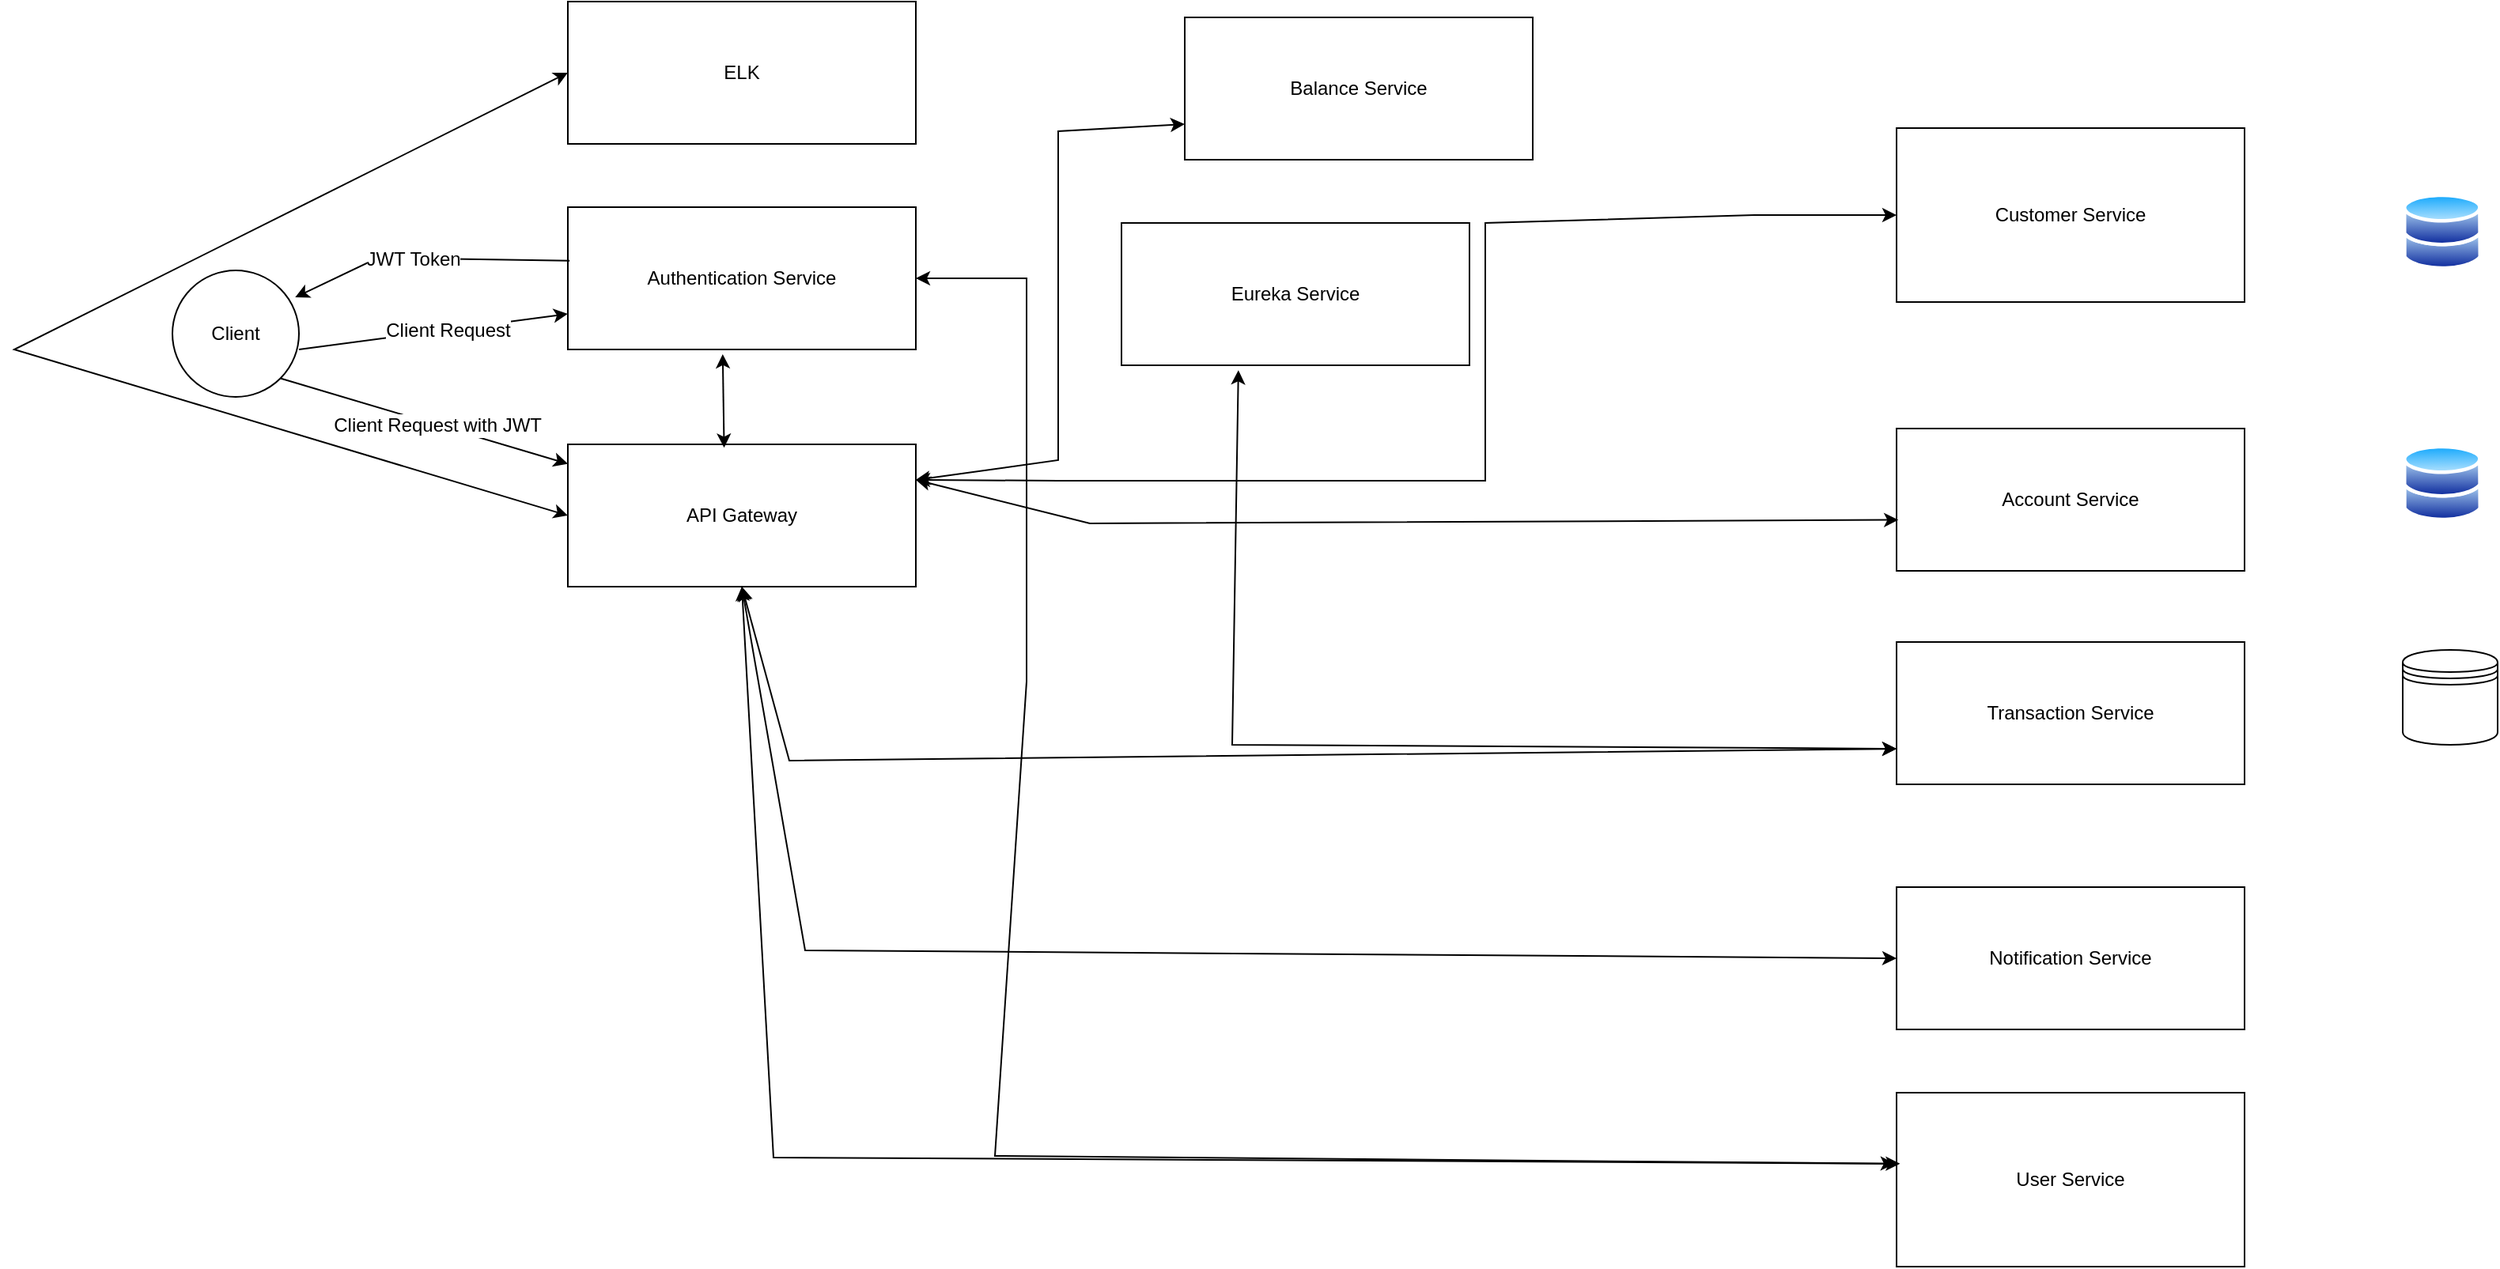 <mxfile version="21.3.8" type="github">
  <diagram name="Page-1" id="5f0bae14-7c28-e335-631c-24af17079c00">
    <mxGraphModel dx="1050" dy="538" grid="1" gridSize="10" guides="1" tooltips="1" connect="1" arrows="1" fold="1" page="1" pageScale="1" pageWidth="1600" pageHeight="900" background="none" math="0" shadow="0">
      <root>
        <mxCell id="0" />
        <mxCell id="1" parent="0" />
        <mxCell id="YfySQhe0DNi4_Yi3IIHA-3" value="Authentication Service" style="rounded=0;whiteSpace=wrap;html=1;" parent="1" vertex="1">
          <mxGeometry x="380" y="160" width="220" height="90" as="geometry" />
        </mxCell>
        <mxCell id="YfySQhe0DNi4_Yi3IIHA-4" value="Customer Service" style="rounded=0;whiteSpace=wrap;html=1;" parent="1" vertex="1">
          <mxGeometry x="1220" y="110" width="220" height="110" as="geometry" />
        </mxCell>
        <mxCell id="YfySQhe0DNi4_Yi3IIHA-5" value="Transaction Service" style="rounded=0;whiteSpace=wrap;html=1;" parent="1" vertex="1">
          <mxGeometry x="1220" y="435" width="220" height="90" as="geometry" />
        </mxCell>
        <mxCell id="YfySQhe0DNi4_Yi3IIHA-6" value="API Gateway" style="rounded=0;whiteSpace=wrap;html=1;" parent="1" vertex="1">
          <mxGeometry x="380" y="310" width="220" height="90" as="geometry" />
        </mxCell>
        <mxCell id="YfySQhe0DNi4_Yi3IIHA-7" value="Account Service" style="rounded=0;whiteSpace=wrap;html=1;" parent="1" vertex="1">
          <mxGeometry x="1220" y="300" width="220" height="90" as="geometry" />
        </mxCell>
        <mxCell id="YfySQhe0DNi4_Yi3IIHA-8" value="Eureka Service" style="rounded=0;whiteSpace=wrap;html=1;" parent="1" vertex="1">
          <mxGeometry x="730" y="170" width="220" height="90" as="geometry" />
        </mxCell>
        <mxCell id="YfySQhe0DNi4_Yi3IIHA-9" value="Notification Service" style="rounded=0;whiteSpace=wrap;html=1;" parent="1" vertex="1">
          <mxGeometry x="1220" y="590" width="220" height="90" as="geometry" />
        </mxCell>
        <mxCell id="YfySQhe0DNi4_Yi3IIHA-10" value="Client" style="ellipse;whiteSpace=wrap;html=1;aspect=fixed;" parent="1" vertex="1">
          <mxGeometry x="130" y="200" width="80" height="80" as="geometry" />
        </mxCell>
        <mxCell id="YfySQhe0DNi4_Yi3IIHA-15" value="" style="endArrow=classic;html=1;rounded=0;entryX=0;entryY=0.75;entryDx=0;entryDy=0;" parent="1" target="YfySQhe0DNi4_Yi3IIHA-3" edge="1">
          <mxGeometry width="50" height="50" relative="1" as="geometry">
            <mxPoint x="210" y="250" as="sourcePoint" />
            <mxPoint x="260" y="200" as="targetPoint" />
          </mxGeometry>
        </mxCell>
        <mxCell id="YfySQhe0DNi4_Yi3IIHA-16" value="&lt;font style=&quot;font-size: 12px;&quot;&gt;Client Request&lt;/font&gt;" style="edgeLabel;html=1;align=center;verticalAlign=middle;resizable=0;points=[];" parent="YfySQhe0DNi4_Yi3IIHA-15" vertex="1" connectable="0">
          <mxGeometry x="0.104" relative="1" as="geometry">
            <mxPoint as="offset" />
          </mxGeometry>
        </mxCell>
        <mxCell id="YfySQhe0DNi4_Yi3IIHA-19" value="" style="endArrow=classic;html=1;rounded=0;entryX=0.97;entryY=0.213;entryDx=0;entryDy=0;entryPerimeter=0;exitX=0.005;exitY=0.376;exitDx=0;exitDy=0;exitPerimeter=0;" parent="1" source="YfySQhe0DNi4_Yi3IIHA-3" target="YfySQhe0DNi4_Yi3IIHA-10" edge="1">
          <mxGeometry width="50" height="50" relative="1" as="geometry">
            <mxPoint x="170" y="152" as="sourcePoint" />
            <mxPoint x="340" y="130" as="targetPoint" />
            <Array as="points">
              <mxPoint x="260" y="192" />
            </Array>
          </mxGeometry>
        </mxCell>
        <mxCell id="YfySQhe0DNi4_Yi3IIHA-20" value="&lt;font style=&quot;font-size: 12px;&quot;&gt;JWT Token&lt;/font&gt;" style="edgeLabel;html=1;align=center;verticalAlign=middle;resizable=0;points=[];" parent="YfySQhe0DNi4_Yi3IIHA-19" vertex="1" connectable="0">
          <mxGeometry x="0.104" relative="1" as="geometry">
            <mxPoint as="offset" />
          </mxGeometry>
        </mxCell>
        <mxCell id="YfySQhe0DNi4_Yi3IIHA-21" value="" style="endArrow=classic;html=1;rounded=0;exitX=1;exitY=1;exitDx=0;exitDy=0;" parent="1" source="YfySQhe0DNi4_Yi3IIHA-10" target="YfySQhe0DNi4_Yi3IIHA-6" edge="1">
          <mxGeometry width="50" height="50" relative="1" as="geometry">
            <mxPoint x="220" y="260" as="sourcePoint" />
            <mxPoint x="390" y="238" as="targetPoint" />
          </mxGeometry>
        </mxCell>
        <mxCell id="YfySQhe0DNi4_Yi3IIHA-22" value="&lt;font style=&quot;font-size: 12px;&quot;&gt;Client Request with JWT&amp;nbsp;&lt;/font&gt;" style="edgeLabel;html=1;align=center;verticalAlign=middle;resizable=0;points=[];" parent="YfySQhe0DNi4_Yi3IIHA-21" vertex="1" connectable="0">
          <mxGeometry x="0.104" relative="1" as="geometry">
            <mxPoint as="offset" />
          </mxGeometry>
        </mxCell>
        <mxCell id="YfySQhe0DNi4_Yi3IIHA-23" value="" style="endArrow=classic;startArrow=classic;html=1;rounded=0;exitX=1;exitY=0.25;exitDx=0;exitDy=0;entryX=0;entryY=0.5;entryDx=0;entryDy=0;" parent="1" source="YfySQhe0DNi4_Yi3IIHA-6" target="YfySQhe0DNi4_Yi3IIHA-4" edge="1">
          <mxGeometry width="50" height="50" relative="1" as="geometry">
            <mxPoint x="660" y="430" as="sourcePoint" />
            <mxPoint x="1070" y="170" as="targetPoint" />
            <Array as="points">
              <mxPoint x="690" y="333" />
              <mxPoint x="960" y="333" />
              <mxPoint x="960" y="170" />
              <mxPoint x="1130" y="165" />
            </Array>
          </mxGeometry>
        </mxCell>
        <mxCell id="YfySQhe0DNi4_Yi3IIHA-24" value="" style="endArrow=classic;startArrow=classic;html=1;rounded=0;entryX=0;entryY=0.75;entryDx=0;entryDy=0;exitX=0.5;exitY=1;exitDx=0;exitDy=0;" parent="1" target="YfySQhe0DNi4_Yi3IIHA-5" edge="1" source="YfySQhe0DNi4_Yi3IIHA-6">
          <mxGeometry width="50" height="50" relative="1" as="geometry">
            <mxPoint x="520" y="400" as="sourcePoint" />
            <mxPoint x="940" y="470" as="targetPoint" />
            <Array as="points">
              <mxPoint x="520" y="510" />
            </Array>
          </mxGeometry>
        </mxCell>
        <mxCell id="YfySQhe0DNi4_Yi3IIHA-25" value="" style="endArrow=classic;startArrow=classic;html=1;rounded=0;entryX=0;entryY=0.5;entryDx=0;entryDy=0;exitX=0.5;exitY=1;exitDx=0;exitDy=0;" parent="1" source="YfySQhe0DNi4_Yi3IIHA-6" target="YfySQhe0DNi4_Yi3IIHA-9" edge="1">
          <mxGeometry width="50" height="50" relative="1" as="geometry">
            <mxPoint x="500" y="410" as="sourcePoint" />
            <mxPoint x="960" y="235" as="targetPoint" />
            <Array as="points">
              <mxPoint x="530" y="630" />
            </Array>
          </mxGeometry>
        </mxCell>
        <mxCell id="YfySQhe0DNi4_Yi3IIHA-26" value="" style="endArrow=classic;startArrow=classic;html=1;rounded=0;entryX=0.005;entryY=0.642;entryDx=0;entryDy=0;entryPerimeter=0;exitX=1;exitY=0.25;exitDx=0;exitDy=0;" parent="1" source="YfySQhe0DNi4_Yi3IIHA-6" target="YfySQhe0DNi4_Yi3IIHA-7" edge="1">
          <mxGeometry width="50" height="50" relative="1" as="geometry">
            <mxPoint x="600" y="360" as="sourcePoint" />
            <mxPoint x="970" y="245" as="targetPoint" />
            <Array as="points">
              <mxPoint x="710" y="360" />
            </Array>
          </mxGeometry>
        </mxCell>
        <mxCell id="YfySQhe0DNi4_Yi3IIHA-27" value="" style="image;aspect=fixed;perimeter=ellipsePerimeter;html=1;align=center;shadow=0;dashed=0;spacingTop=3;image=img/lib/active_directory/databases.svg;" parent="1" vertex="1">
          <mxGeometry x="1540" y="151" width="50" height="49" as="geometry" />
        </mxCell>
        <mxCell id="YfySQhe0DNi4_Yi3IIHA-28" value="" style="shape=datastore;whiteSpace=wrap;html=1;" parent="1" vertex="1">
          <mxGeometry x="1540" y="440" width="60" height="60" as="geometry" />
        </mxCell>
        <mxCell id="YfySQhe0DNi4_Yi3IIHA-29" value="" style="image;aspect=fixed;perimeter=ellipsePerimeter;html=1;align=center;shadow=0;dashed=0;spacingTop=3;image=img/lib/active_directory/databases.svg;" parent="1" vertex="1">
          <mxGeometry x="1540" y="310" width="50" height="49" as="geometry" />
        </mxCell>
        <mxCell id="YfySQhe0DNi4_Yi3IIHA-30" value="User Service" style="rounded=0;whiteSpace=wrap;html=1;" parent="1" vertex="1">
          <mxGeometry x="1220" y="720" width="220" height="110" as="geometry" />
        </mxCell>
        <mxCell id="YfySQhe0DNi4_Yi3IIHA-31" value="" style="endArrow=classic;startArrow=classic;html=1;rounded=0;entryX=0.01;entryY=0.408;entryDx=0;entryDy=0;entryPerimeter=0;exitX=0.5;exitY=1;exitDx=0;exitDy=0;" parent="1" target="YfySQhe0DNi4_Yi3IIHA-30" edge="1" source="YfySQhe0DNi4_Yi3IIHA-6">
          <mxGeometry width="50" height="50" relative="1" as="geometry">
            <mxPoint x="520" y="400" as="sourcePoint" />
            <mxPoint x="940" y="775" as="targetPoint" />
            <Array as="points">
              <mxPoint x="510" y="761" />
            </Array>
          </mxGeometry>
        </mxCell>
        <mxCell id="YfySQhe0DNi4_Yi3IIHA-32" value="" style="endArrow=classic;startArrow=classic;html=1;rounded=0;exitX=0.445;exitY=1.033;exitDx=0;exitDy=0;exitPerimeter=0;entryX=0.449;entryY=0.024;entryDx=0;entryDy=0;entryPerimeter=0;" parent="1" source="YfySQhe0DNi4_Yi3IIHA-3" target="YfySQhe0DNi4_Yi3IIHA-6" edge="1">
          <mxGeometry width="50" height="50" relative="1" as="geometry">
            <mxPoint x="160" y="510" as="sourcePoint" />
            <mxPoint x="210" y="460" as="targetPoint" />
          </mxGeometry>
        </mxCell>
        <mxCell id="p1e9q4mTLkBO3zMbWaFE-1" value="ELK" style="rounded=0;whiteSpace=wrap;html=1;" parent="1" vertex="1">
          <mxGeometry x="380" y="30" width="220" height="90" as="geometry" />
        </mxCell>
        <mxCell id="p1e9q4mTLkBO3zMbWaFE-2" value="Balance Service" style="rounded=0;whiteSpace=wrap;html=1;" parent="1" vertex="1">
          <mxGeometry x="770" y="40" width="220" height="90" as="geometry" />
        </mxCell>
        <mxCell id="p1e9q4mTLkBO3zMbWaFE-3" value="" style="endArrow=classic;startArrow=classic;html=1;rounded=0;exitX=0;exitY=0.5;exitDx=0;exitDy=0;entryX=0;entryY=0.5;entryDx=0;entryDy=0;" parent="1" source="p1e9q4mTLkBO3zMbWaFE-1" target="YfySQhe0DNi4_Yi3IIHA-6" edge="1">
          <mxGeometry width="50" height="50" relative="1" as="geometry">
            <mxPoint x="488" y="263" as="sourcePoint" />
            <mxPoint x="470" y="160" as="targetPoint" />
            <Array as="points">
              <mxPoint x="30" y="250" />
            </Array>
          </mxGeometry>
        </mxCell>
        <mxCell id="p1e9q4mTLkBO3zMbWaFE-4" value="" style="endArrow=classic;startArrow=classic;html=1;rounded=0;entryX=0;entryY=0.75;entryDx=0;entryDy=0;exitX=1;exitY=0.25;exitDx=0;exitDy=0;" parent="1" source="YfySQhe0DNi4_Yi3IIHA-6" target="p1e9q4mTLkBO3zMbWaFE-2" edge="1">
          <mxGeometry width="50" height="50" relative="1" as="geometry">
            <mxPoint x="480" y="310" as="sourcePoint" />
            <mxPoint x="1201" y="110" as="targetPoint" />
            <Array as="points">
              <mxPoint x="690" y="320" />
              <mxPoint x="690" y="260" />
              <mxPoint x="690" y="200" />
              <mxPoint x="690" y="112" />
            </Array>
          </mxGeometry>
        </mxCell>
        <mxCell id="p1e9q4mTLkBO3zMbWaFE-5" value="" style="endArrow=classic;startArrow=classic;html=1;rounded=0;entryX=0;entryY=0.75;entryDx=0;entryDy=0;exitX=0.336;exitY=1.035;exitDx=0;exitDy=0;exitPerimeter=0;" parent="1" source="YfySQhe0DNi4_Yi3IIHA-8" target="YfySQhe0DNi4_Yi3IIHA-5" edge="1">
          <mxGeometry width="50" height="50" relative="1" as="geometry">
            <mxPoint x="530" y="410" as="sourcePoint" />
            <mxPoint x="1230" y="513" as="targetPoint" />
            <Array as="points">
              <mxPoint x="800" y="500" />
            </Array>
          </mxGeometry>
        </mxCell>
        <mxCell id="p1e9q4mTLkBO3zMbWaFE-6" value="" style="endArrow=classic;startArrow=classic;html=1;rounded=0;entryX=1;entryY=0.5;entryDx=0;entryDy=0;exitX=-0.005;exitY=0.408;exitDx=0;exitDy=0;exitPerimeter=0;" parent="1" source="YfySQhe0DNi4_Yi3IIHA-30" target="YfySQhe0DNi4_Yi3IIHA-3" edge="1">
          <mxGeometry width="50" height="50" relative="1" as="geometry">
            <mxPoint x="270" y="600" as="sourcePoint" />
            <mxPoint x="320" y="550" as="targetPoint" />
            <Array as="points">
              <mxPoint x="650" y="760" />
              <mxPoint x="670" y="460" />
              <mxPoint x="670" y="320" />
              <mxPoint x="670" y="205" />
            </Array>
          </mxGeometry>
        </mxCell>
      </root>
    </mxGraphModel>
  </diagram>
</mxfile>
